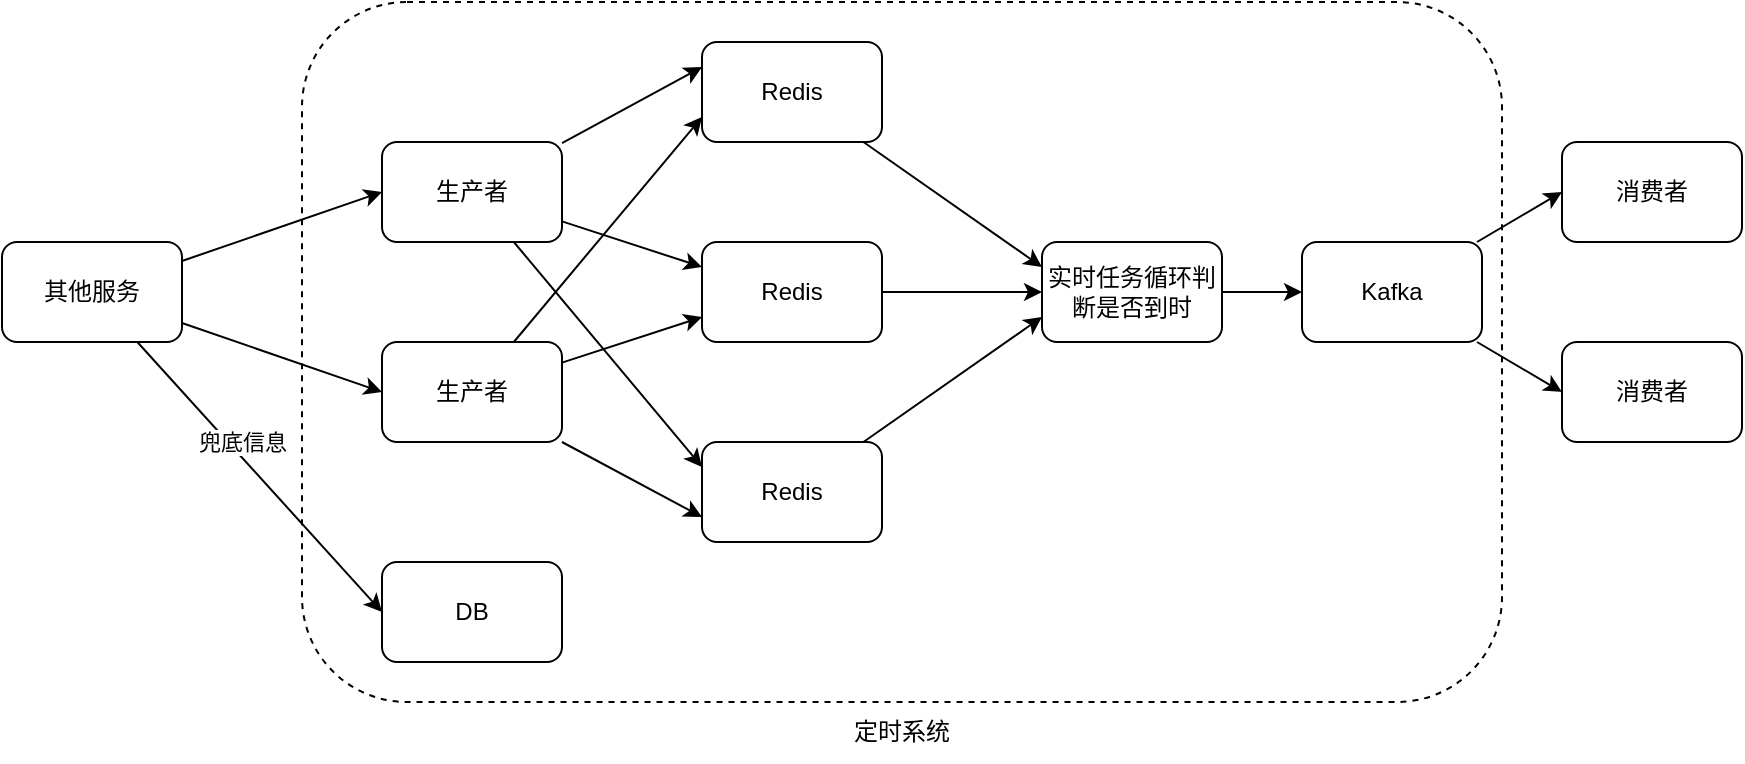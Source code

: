 <mxfile version="16.5.1" type="device"><diagram id="vAPg9pO6nBTR5PpBvjDk" name="第 1 页"><mxGraphModel dx="1038" dy="660" grid="1" gridSize="10" guides="1" tooltips="1" connect="1" arrows="1" fold="1" page="1" pageScale="1" pageWidth="827" pageHeight="1169" math="0" shadow="0"><root><mxCell id="0"/><mxCell id="1" parent="0"/><mxCell id="9YIJ3lFyUgJ8OYq1I21W-49" value="" style="rounded=1;whiteSpace=wrap;html=1;dashed=1;fillColor=none;" vertex="1" parent="1"><mxGeometry x="160" y="70" width="600" height="350" as="geometry"/></mxCell><mxCell id="9YIJ3lFyUgJ8OYq1I21W-15" style="rounded=0;orthogonalLoop=1;jettySize=auto;html=1;entryX=0;entryY=0.5;entryDx=0;entryDy=0;" edge="1" parent="1" source="9YIJ3lFyUgJ8OYq1I21W-1" target="9YIJ3lFyUgJ8OYq1I21W-3"><mxGeometry relative="1" as="geometry"/></mxCell><mxCell id="9YIJ3lFyUgJ8OYq1I21W-16" style="edgeStyle=none;rounded=0;orthogonalLoop=1;jettySize=auto;html=1;entryX=0;entryY=0.5;entryDx=0;entryDy=0;" edge="1" parent="1" source="9YIJ3lFyUgJ8OYq1I21W-1" target="9YIJ3lFyUgJ8OYq1I21W-2"><mxGeometry relative="1" as="geometry"/></mxCell><mxCell id="9YIJ3lFyUgJ8OYq1I21W-47" value="兜底信息" style="edgeStyle=none;rounded=0;orthogonalLoop=1;jettySize=auto;html=1;entryX=0;entryY=0.5;entryDx=0;entryDy=0;" edge="1" parent="1" source="9YIJ3lFyUgJ8OYq1I21W-1" target="9YIJ3lFyUgJ8OYq1I21W-13"><mxGeometry x="-0.207" y="5" relative="1" as="geometry"><mxPoint as="offset"/></mxGeometry></mxCell><mxCell id="9YIJ3lFyUgJ8OYq1I21W-1" value="其他服务" style="rounded=1;whiteSpace=wrap;html=1;" vertex="1" parent="1"><mxGeometry x="10" y="190" width="90" height="50" as="geometry"/></mxCell><mxCell id="9YIJ3lFyUgJ8OYq1I21W-35" style="edgeStyle=none;rounded=0;orthogonalLoop=1;jettySize=auto;html=1;entryX=0;entryY=0.75;entryDx=0;entryDy=0;" edge="1" parent="1" source="9YIJ3lFyUgJ8OYq1I21W-2" target="9YIJ3lFyUgJ8OYq1I21W-7"><mxGeometry relative="1" as="geometry"/></mxCell><mxCell id="9YIJ3lFyUgJ8OYq1I21W-37" style="edgeStyle=none;rounded=0;orthogonalLoop=1;jettySize=auto;html=1;entryX=0;entryY=0.75;entryDx=0;entryDy=0;" edge="1" parent="1" source="9YIJ3lFyUgJ8OYq1I21W-2" target="9YIJ3lFyUgJ8OYq1I21W-8"><mxGeometry relative="1" as="geometry"/></mxCell><mxCell id="9YIJ3lFyUgJ8OYq1I21W-39" style="edgeStyle=none;rounded=0;orthogonalLoop=1;jettySize=auto;html=1;entryX=0;entryY=0.75;entryDx=0;entryDy=0;" edge="1" parent="1" target="9YIJ3lFyUgJ8OYq1I21W-9"><mxGeometry relative="1" as="geometry"><mxPoint x="290" y="290" as="sourcePoint"/></mxGeometry></mxCell><mxCell id="9YIJ3lFyUgJ8OYq1I21W-2" value="生产者" style="rounded=1;whiteSpace=wrap;html=1;" vertex="1" parent="1"><mxGeometry x="200" y="240" width="90" height="50" as="geometry"/></mxCell><mxCell id="9YIJ3lFyUgJ8OYq1I21W-34" style="edgeStyle=none;rounded=0;orthogonalLoop=1;jettySize=auto;html=1;entryX=0;entryY=0.25;entryDx=0;entryDy=0;" edge="1" parent="1" source="9YIJ3lFyUgJ8OYq1I21W-3" target="9YIJ3lFyUgJ8OYq1I21W-7"><mxGeometry relative="1" as="geometry"/></mxCell><mxCell id="9YIJ3lFyUgJ8OYq1I21W-36" style="edgeStyle=none;rounded=0;orthogonalLoop=1;jettySize=auto;html=1;entryX=0;entryY=0.25;entryDx=0;entryDy=0;" edge="1" parent="1" source="9YIJ3lFyUgJ8OYq1I21W-3" target="9YIJ3lFyUgJ8OYq1I21W-8"><mxGeometry relative="1" as="geometry"/></mxCell><mxCell id="9YIJ3lFyUgJ8OYq1I21W-38" style="edgeStyle=none;rounded=0;orthogonalLoop=1;jettySize=auto;html=1;entryX=0;entryY=0.25;entryDx=0;entryDy=0;" edge="1" parent="1" source="9YIJ3lFyUgJ8OYq1I21W-3" target="9YIJ3lFyUgJ8OYq1I21W-9"><mxGeometry relative="1" as="geometry"/></mxCell><mxCell id="9YIJ3lFyUgJ8OYq1I21W-3" value="生产者" style="rounded=1;whiteSpace=wrap;html=1;" vertex="1" parent="1"><mxGeometry x="200" y="140" width="90" height="50" as="geometry"/></mxCell><mxCell id="9YIJ3lFyUgJ8OYq1I21W-42" style="edgeStyle=none;rounded=0;orthogonalLoop=1;jettySize=auto;html=1;entryX=0;entryY=0.25;entryDx=0;entryDy=0;" edge="1" parent="1" source="9YIJ3lFyUgJ8OYq1I21W-7" target="9YIJ3lFyUgJ8OYq1I21W-10"><mxGeometry relative="1" as="geometry"/></mxCell><mxCell id="9YIJ3lFyUgJ8OYq1I21W-7" value="Redis" style="rounded=1;whiteSpace=wrap;html=1;" vertex="1" parent="1"><mxGeometry x="360" y="90" width="90" height="50" as="geometry"/></mxCell><mxCell id="9YIJ3lFyUgJ8OYq1I21W-44" style="edgeStyle=none;rounded=0;orthogonalLoop=1;jettySize=auto;html=1;entryX=0;entryY=0.5;entryDx=0;entryDy=0;" edge="1" parent="1" source="9YIJ3lFyUgJ8OYq1I21W-8" target="9YIJ3lFyUgJ8OYq1I21W-10"><mxGeometry relative="1" as="geometry"/></mxCell><mxCell id="9YIJ3lFyUgJ8OYq1I21W-8" value="Redis" style="rounded=1;whiteSpace=wrap;html=1;" vertex="1" parent="1"><mxGeometry x="360" y="190" width="90" height="50" as="geometry"/></mxCell><mxCell id="9YIJ3lFyUgJ8OYq1I21W-43" style="edgeStyle=none;rounded=0;orthogonalLoop=1;jettySize=auto;html=1;entryX=0;entryY=0.75;entryDx=0;entryDy=0;" edge="1" parent="1" source="9YIJ3lFyUgJ8OYq1I21W-9" target="9YIJ3lFyUgJ8OYq1I21W-10"><mxGeometry relative="1" as="geometry"/></mxCell><mxCell id="9YIJ3lFyUgJ8OYq1I21W-9" value="Redis" style="rounded=1;whiteSpace=wrap;html=1;" vertex="1" parent="1"><mxGeometry x="360" y="290" width="90" height="50" as="geometry"/></mxCell><mxCell id="9YIJ3lFyUgJ8OYq1I21W-51" style="edgeStyle=none;rounded=0;orthogonalLoop=1;jettySize=auto;html=1;entryX=0;entryY=0.5;entryDx=0;entryDy=0;" edge="1" parent="1" source="9YIJ3lFyUgJ8OYq1I21W-10" target="9YIJ3lFyUgJ8OYq1I21W-12"><mxGeometry relative="1" as="geometry"/></mxCell><mxCell id="9YIJ3lFyUgJ8OYq1I21W-10" value="实时任务循环判断是否到时" style="rounded=1;whiteSpace=wrap;html=1;" vertex="1" parent="1"><mxGeometry x="530" y="190" width="90" height="50" as="geometry"/></mxCell><mxCell id="9YIJ3lFyUgJ8OYq1I21W-54" style="edgeStyle=none;rounded=0;orthogonalLoop=1;jettySize=auto;html=1;entryX=0;entryY=0.5;entryDx=0;entryDy=0;" edge="1" parent="1" source="9YIJ3lFyUgJ8OYq1I21W-12" target="9YIJ3lFyUgJ8OYq1I21W-53"><mxGeometry relative="1" as="geometry"/></mxCell><mxCell id="9YIJ3lFyUgJ8OYq1I21W-55" style="edgeStyle=none;rounded=0;orthogonalLoop=1;jettySize=auto;html=1;entryX=0;entryY=0.5;entryDx=0;entryDy=0;" edge="1" parent="1" source="9YIJ3lFyUgJ8OYq1I21W-12" target="9YIJ3lFyUgJ8OYq1I21W-52"><mxGeometry relative="1" as="geometry"/></mxCell><mxCell id="9YIJ3lFyUgJ8OYq1I21W-12" value="Kafka" style="rounded=1;whiteSpace=wrap;html=1;" vertex="1" parent="1"><mxGeometry x="660" y="190" width="90" height="50" as="geometry"/></mxCell><mxCell id="9YIJ3lFyUgJ8OYq1I21W-13" value="DB" style="rounded=1;whiteSpace=wrap;html=1;" vertex="1" parent="1"><mxGeometry x="200" y="350" width="90" height="50" as="geometry"/></mxCell><mxCell id="9YIJ3lFyUgJ8OYq1I21W-50" value="定时系统" style="text;html=1;strokeColor=none;fillColor=none;align=center;verticalAlign=middle;whiteSpace=wrap;rounded=0;dashed=1;" vertex="1" parent="1"><mxGeometry x="430" y="420" width="60" height="30" as="geometry"/></mxCell><mxCell id="9YIJ3lFyUgJ8OYq1I21W-52" value="消费者" style="rounded=1;whiteSpace=wrap;html=1;" vertex="1" parent="1"><mxGeometry x="790" y="240" width="90" height="50" as="geometry"/></mxCell><mxCell id="9YIJ3lFyUgJ8OYq1I21W-53" value="消费者" style="rounded=1;whiteSpace=wrap;html=1;" vertex="1" parent="1"><mxGeometry x="790" y="140" width="90" height="50" as="geometry"/></mxCell></root></mxGraphModel></diagram></mxfile>